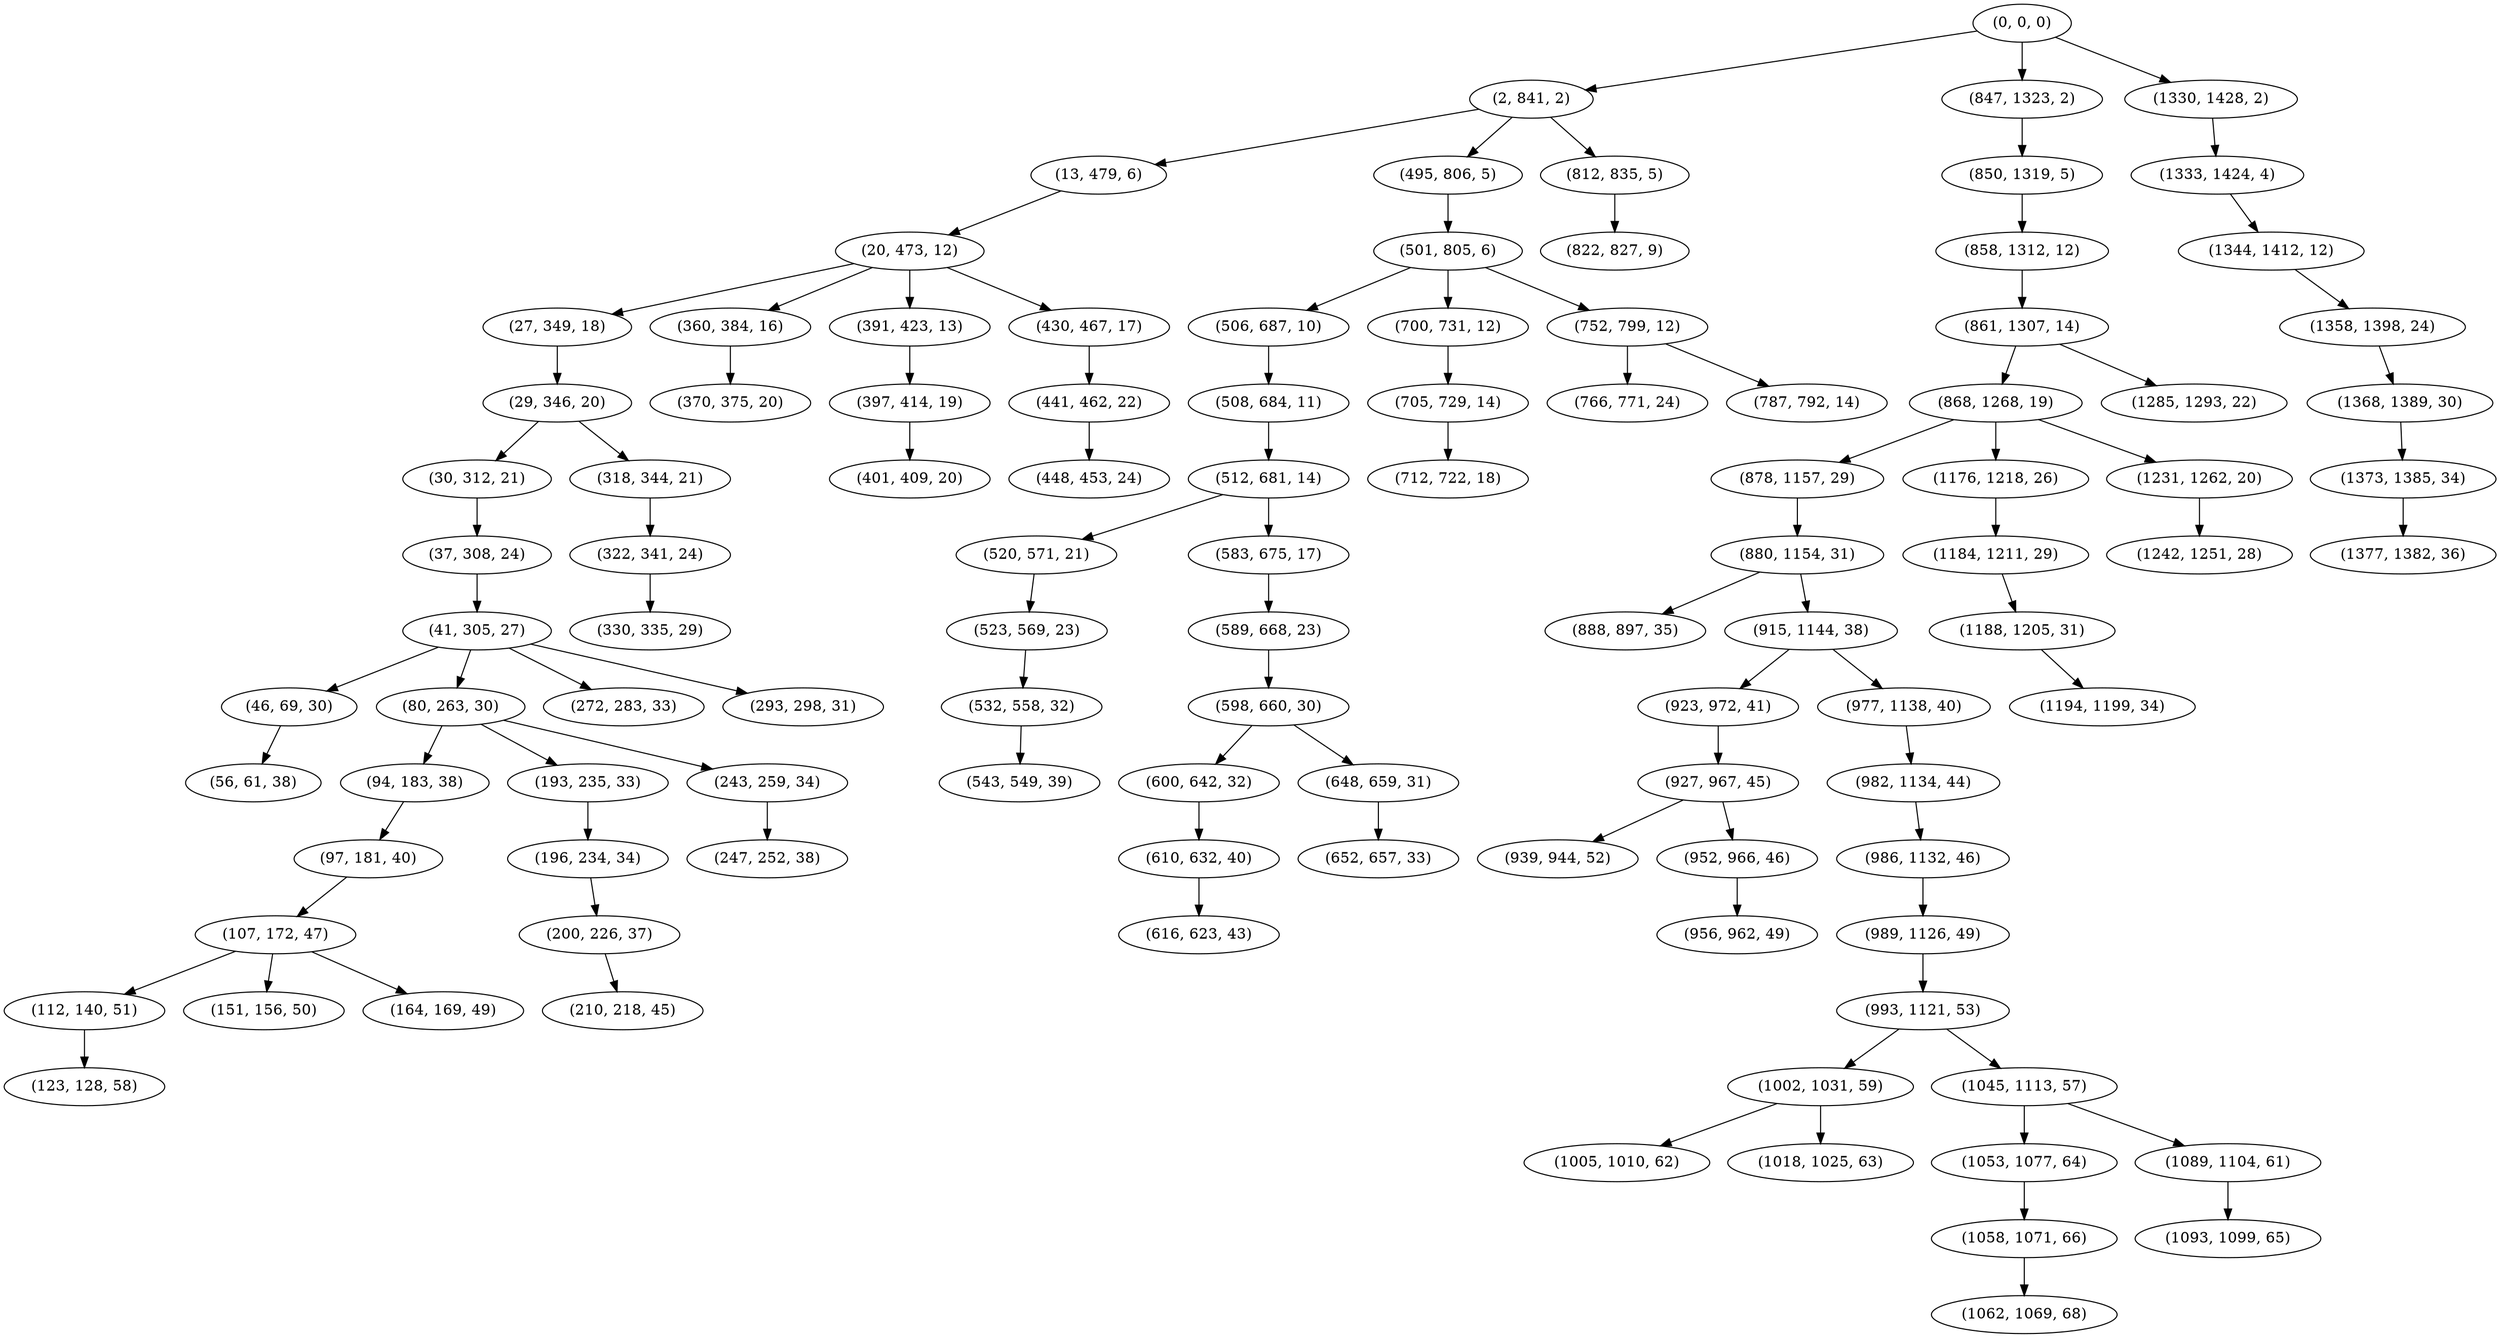 digraph tree {
    "(0, 0, 0)";
    "(2, 841, 2)";
    "(13, 479, 6)";
    "(20, 473, 12)";
    "(27, 349, 18)";
    "(29, 346, 20)";
    "(30, 312, 21)";
    "(37, 308, 24)";
    "(41, 305, 27)";
    "(46, 69, 30)";
    "(56, 61, 38)";
    "(80, 263, 30)";
    "(94, 183, 38)";
    "(97, 181, 40)";
    "(107, 172, 47)";
    "(112, 140, 51)";
    "(123, 128, 58)";
    "(151, 156, 50)";
    "(164, 169, 49)";
    "(193, 235, 33)";
    "(196, 234, 34)";
    "(200, 226, 37)";
    "(210, 218, 45)";
    "(243, 259, 34)";
    "(247, 252, 38)";
    "(272, 283, 33)";
    "(293, 298, 31)";
    "(318, 344, 21)";
    "(322, 341, 24)";
    "(330, 335, 29)";
    "(360, 384, 16)";
    "(370, 375, 20)";
    "(391, 423, 13)";
    "(397, 414, 19)";
    "(401, 409, 20)";
    "(430, 467, 17)";
    "(441, 462, 22)";
    "(448, 453, 24)";
    "(495, 806, 5)";
    "(501, 805, 6)";
    "(506, 687, 10)";
    "(508, 684, 11)";
    "(512, 681, 14)";
    "(520, 571, 21)";
    "(523, 569, 23)";
    "(532, 558, 32)";
    "(543, 549, 39)";
    "(583, 675, 17)";
    "(589, 668, 23)";
    "(598, 660, 30)";
    "(600, 642, 32)";
    "(610, 632, 40)";
    "(616, 623, 43)";
    "(648, 659, 31)";
    "(652, 657, 33)";
    "(700, 731, 12)";
    "(705, 729, 14)";
    "(712, 722, 18)";
    "(752, 799, 12)";
    "(766, 771, 24)";
    "(787, 792, 14)";
    "(812, 835, 5)";
    "(822, 827, 9)";
    "(847, 1323, 2)";
    "(850, 1319, 5)";
    "(858, 1312, 12)";
    "(861, 1307, 14)";
    "(868, 1268, 19)";
    "(878, 1157, 29)";
    "(880, 1154, 31)";
    "(888, 897, 35)";
    "(915, 1144, 38)";
    "(923, 972, 41)";
    "(927, 967, 45)";
    "(939, 944, 52)";
    "(952, 966, 46)";
    "(956, 962, 49)";
    "(977, 1138, 40)";
    "(982, 1134, 44)";
    "(986, 1132, 46)";
    "(989, 1126, 49)";
    "(993, 1121, 53)";
    "(1002, 1031, 59)";
    "(1005, 1010, 62)";
    "(1018, 1025, 63)";
    "(1045, 1113, 57)";
    "(1053, 1077, 64)";
    "(1058, 1071, 66)";
    "(1062, 1069, 68)";
    "(1089, 1104, 61)";
    "(1093, 1099, 65)";
    "(1176, 1218, 26)";
    "(1184, 1211, 29)";
    "(1188, 1205, 31)";
    "(1194, 1199, 34)";
    "(1231, 1262, 20)";
    "(1242, 1251, 28)";
    "(1285, 1293, 22)";
    "(1330, 1428, 2)";
    "(1333, 1424, 4)";
    "(1344, 1412, 12)";
    "(1358, 1398, 24)";
    "(1368, 1389, 30)";
    "(1373, 1385, 34)";
    "(1377, 1382, 36)";
    "(0, 0, 0)" -> "(2, 841, 2)";
    "(0, 0, 0)" -> "(847, 1323, 2)";
    "(0, 0, 0)" -> "(1330, 1428, 2)";
    "(2, 841, 2)" -> "(13, 479, 6)";
    "(2, 841, 2)" -> "(495, 806, 5)";
    "(2, 841, 2)" -> "(812, 835, 5)";
    "(13, 479, 6)" -> "(20, 473, 12)";
    "(20, 473, 12)" -> "(27, 349, 18)";
    "(20, 473, 12)" -> "(360, 384, 16)";
    "(20, 473, 12)" -> "(391, 423, 13)";
    "(20, 473, 12)" -> "(430, 467, 17)";
    "(27, 349, 18)" -> "(29, 346, 20)";
    "(29, 346, 20)" -> "(30, 312, 21)";
    "(29, 346, 20)" -> "(318, 344, 21)";
    "(30, 312, 21)" -> "(37, 308, 24)";
    "(37, 308, 24)" -> "(41, 305, 27)";
    "(41, 305, 27)" -> "(46, 69, 30)";
    "(41, 305, 27)" -> "(80, 263, 30)";
    "(41, 305, 27)" -> "(272, 283, 33)";
    "(41, 305, 27)" -> "(293, 298, 31)";
    "(46, 69, 30)" -> "(56, 61, 38)";
    "(80, 263, 30)" -> "(94, 183, 38)";
    "(80, 263, 30)" -> "(193, 235, 33)";
    "(80, 263, 30)" -> "(243, 259, 34)";
    "(94, 183, 38)" -> "(97, 181, 40)";
    "(97, 181, 40)" -> "(107, 172, 47)";
    "(107, 172, 47)" -> "(112, 140, 51)";
    "(107, 172, 47)" -> "(151, 156, 50)";
    "(107, 172, 47)" -> "(164, 169, 49)";
    "(112, 140, 51)" -> "(123, 128, 58)";
    "(193, 235, 33)" -> "(196, 234, 34)";
    "(196, 234, 34)" -> "(200, 226, 37)";
    "(200, 226, 37)" -> "(210, 218, 45)";
    "(243, 259, 34)" -> "(247, 252, 38)";
    "(318, 344, 21)" -> "(322, 341, 24)";
    "(322, 341, 24)" -> "(330, 335, 29)";
    "(360, 384, 16)" -> "(370, 375, 20)";
    "(391, 423, 13)" -> "(397, 414, 19)";
    "(397, 414, 19)" -> "(401, 409, 20)";
    "(430, 467, 17)" -> "(441, 462, 22)";
    "(441, 462, 22)" -> "(448, 453, 24)";
    "(495, 806, 5)" -> "(501, 805, 6)";
    "(501, 805, 6)" -> "(506, 687, 10)";
    "(501, 805, 6)" -> "(700, 731, 12)";
    "(501, 805, 6)" -> "(752, 799, 12)";
    "(506, 687, 10)" -> "(508, 684, 11)";
    "(508, 684, 11)" -> "(512, 681, 14)";
    "(512, 681, 14)" -> "(520, 571, 21)";
    "(512, 681, 14)" -> "(583, 675, 17)";
    "(520, 571, 21)" -> "(523, 569, 23)";
    "(523, 569, 23)" -> "(532, 558, 32)";
    "(532, 558, 32)" -> "(543, 549, 39)";
    "(583, 675, 17)" -> "(589, 668, 23)";
    "(589, 668, 23)" -> "(598, 660, 30)";
    "(598, 660, 30)" -> "(600, 642, 32)";
    "(598, 660, 30)" -> "(648, 659, 31)";
    "(600, 642, 32)" -> "(610, 632, 40)";
    "(610, 632, 40)" -> "(616, 623, 43)";
    "(648, 659, 31)" -> "(652, 657, 33)";
    "(700, 731, 12)" -> "(705, 729, 14)";
    "(705, 729, 14)" -> "(712, 722, 18)";
    "(752, 799, 12)" -> "(766, 771, 24)";
    "(752, 799, 12)" -> "(787, 792, 14)";
    "(812, 835, 5)" -> "(822, 827, 9)";
    "(847, 1323, 2)" -> "(850, 1319, 5)";
    "(850, 1319, 5)" -> "(858, 1312, 12)";
    "(858, 1312, 12)" -> "(861, 1307, 14)";
    "(861, 1307, 14)" -> "(868, 1268, 19)";
    "(861, 1307, 14)" -> "(1285, 1293, 22)";
    "(868, 1268, 19)" -> "(878, 1157, 29)";
    "(868, 1268, 19)" -> "(1176, 1218, 26)";
    "(868, 1268, 19)" -> "(1231, 1262, 20)";
    "(878, 1157, 29)" -> "(880, 1154, 31)";
    "(880, 1154, 31)" -> "(888, 897, 35)";
    "(880, 1154, 31)" -> "(915, 1144, 38)";
    "(915, 1144, 38)" -> "(923, 972, 41)";
    "(915, 1144, 38)" -> "(977, 1138, 40)";
    "(923, 972, 41)" -> "(927, 967, 45)";
    "(927, 967, 45)" -> "(939, 944, 52)";
    "(927, 967, 45)" -> "(952, 966, 46)";
    "(952, 966, 46)" -> "(956, 962, 49)";
    "(977, 1138, 40)" -> "(982, 1134, 44)";
    "(982, 1134, 44)" -> "(986, 1132, 46)";
    "(986, 1132, 46)" -> "(989, 1126, 49)";
    "(989, 1126, 49)" -> "(993, 1121, 53)";
    "(993, 1121, 53)" -> "(1002, 1031, 59)";
    "(993, 1121, 53)" -> "(1045, 1113, 57)";
    "(1002, 1031, 59)" -> "(1005, 1010, 62)";
    "(1002, 1031, 59)" -> "(1018, 1025, 63)";
    "(1045, 1113, 57)" -> "(1053, 1077, 64)";
    "(1045, 1113, 57)" -> "(1089, 1104, 61)";
    "(1053, 1077, 64)" -> "(1058, 1071, 66)";
    "(1058, 1071, 66)" -> "(1062, 1069, 68)";
    "(1089, 1104, 61)" -> "(1093, 1099, 65)";
    "(1176, 1218, 26)" -> "(1184, 1211, 29)";
    "(1184, 1211, 29)" -> "(1188, 1205, 31)";
    "(1188, 1205, 31)" -> "(1194, 1199, 34)";
    "(1231, 1262, 20)" -> "(1242, 1251, 28)";
    "(1330, 1428, 2)" -> "(1333, 1424, 4)";
    "(1333, 1424, 4)" -> "(1344, 1412, 12)";
    "(1344, 1412, 12)" -> "(1358, 1398, 24)";
    "(1358, 1398, 24)" -> "(1368, 1389, 30)";
    "(1368, 1389, 30)" -> "(1373, 1385, 34)";
    "(1373, 1385, 34)" -> "(1377, 1382, 36)";
}
